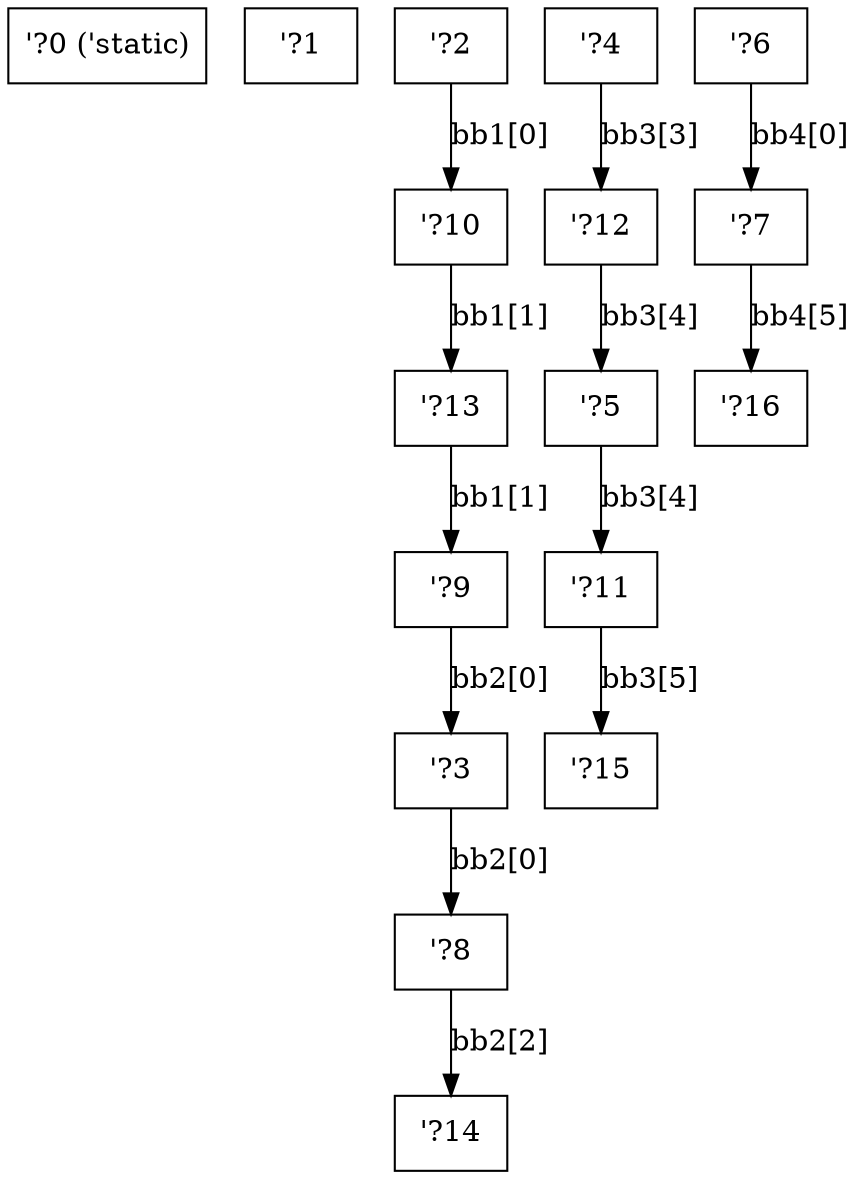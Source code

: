 digraph RegionInferenceContext {
    r0[label="\'?0 (\'static)"][shape="box"];
    r1[label="\'?1"][shape="box"];
    r2[label="\'?2"][shape="box"];
    r3[label="\'?3"][shape="box"];
    r4[label="\'?4"][shape="box"];
    r5[label="\'?5"][shape="box"];
    r6[label="\'?6"][shape="box"];
    r7[label="\'?7"][shape="box"];
    r8[label="\'?8"][shape="box"];
    r9[label="\'?9"][shape="box"];
    r10[label="\'?10"][shape="box"];
    r11[label="\'?11"][shape="box"];
    r12[label="\'?12"][shape="box"];
    r13[label="\'?13"][shape="box"];
    r14[label="\'?14"][shape="box"];
    r15[label="\'?15"][shape="box"];
    r16[label="\'?16"][shape="box"];
    r2 -> r10[label="bb1[0]"];
    r13 -> r9[label="bb1[1]"];
    r10 -> r13[label="bb1[1]"];
    r9 -> r3[label="bb2[0]"];
    r3 -> r8[label="bb2[0]"];
    r8 -> r14[label="bb2[2]"];
    r4 -> r12[label="bb3[3]"];
    r12 -> r5[label="bb3[4]"];
    r5 -> r11[label="bb3[4]"];
    r11 -> r15[label="bb3[5]"];
    r6 -> r7[label="bb4[0]"];
    r7 -> r16[label="bb4[5]"];
}

